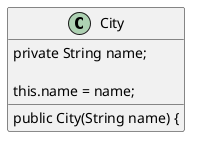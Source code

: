 @startuml
class City {
    private String name;

    public City(String name) {
        this.name = name;
    }

}
@enduml